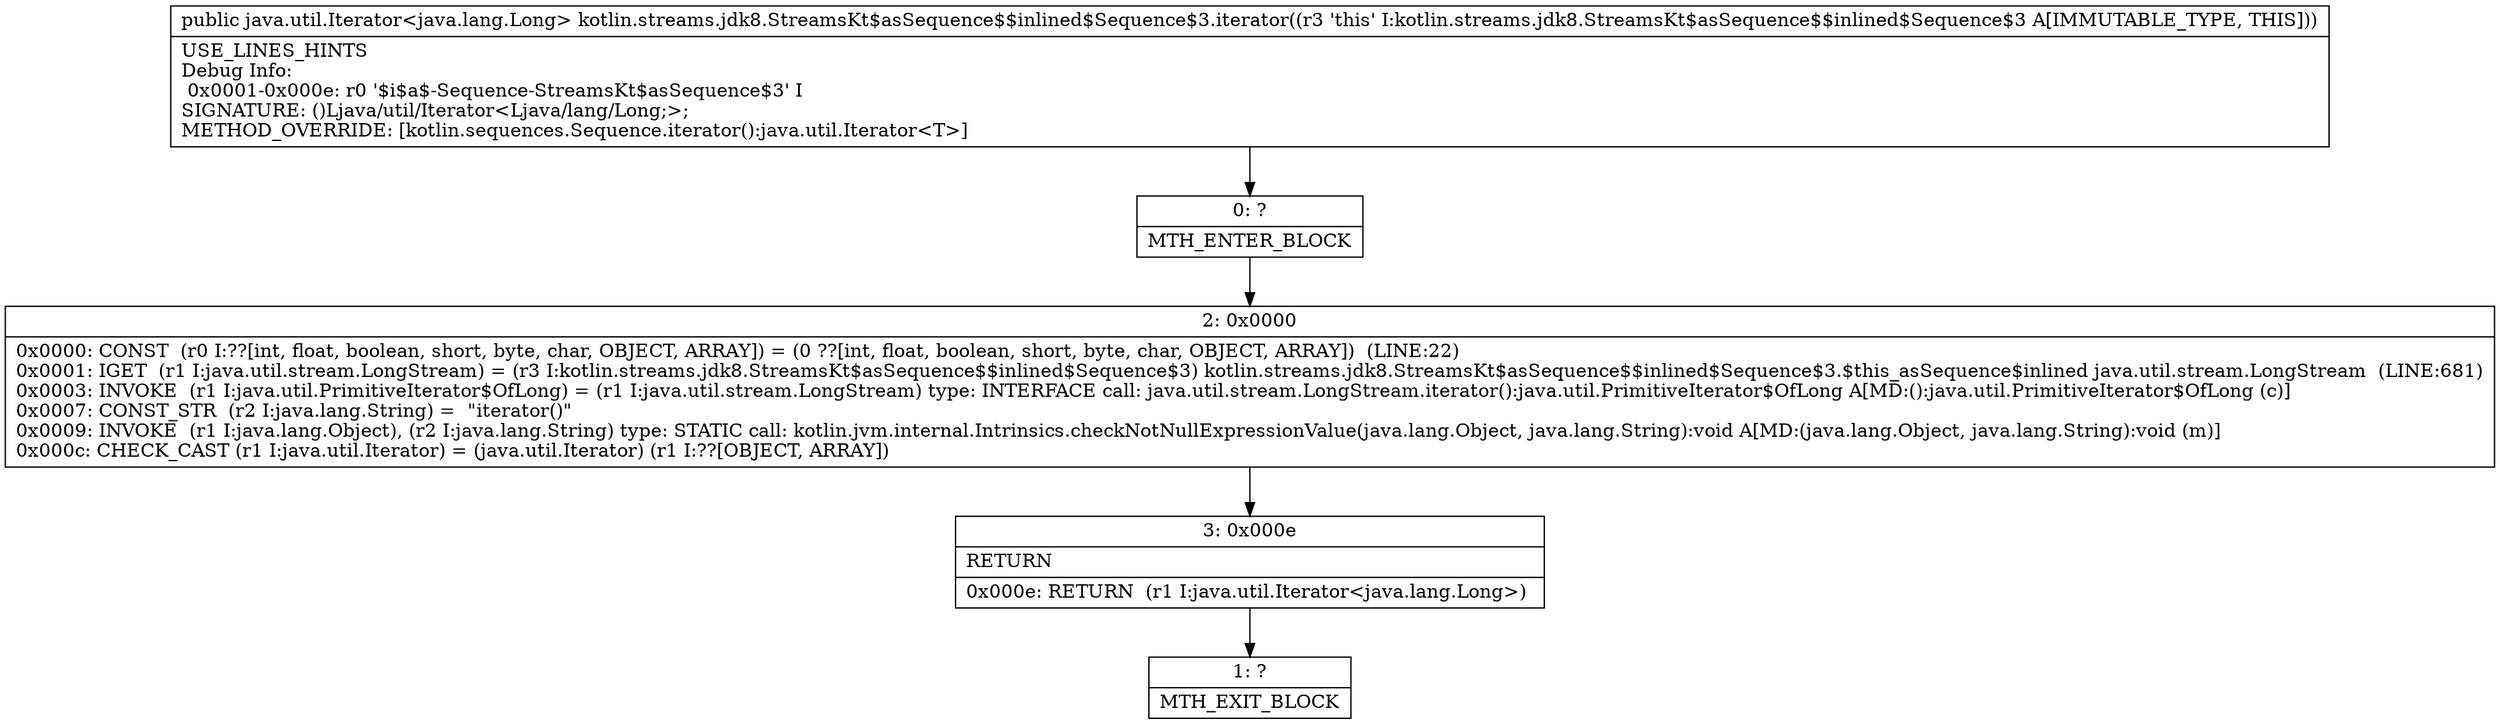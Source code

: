digraph "CFG forkotlin.streams.jdk8.StreamsKt$asSequence$$inlined$Sequence$3.iterator()Ljava\/util\/Iterator;" {
Node_0 [shape=record,label="{0\:\ ?|MTH_ENTER_BLOCK\l}"];
Node_2 [shape=record,label="{2\:\ 0x0000|0x0000: CONST  (r0 I:??[int, float, boolean, short, byte, char, OBJECT, ARRAY]) = (0 ??[int, float, boolean, short, byte, char, OBJECT, ARRAY])  (LINE:22)\l0x0001: IGET  (r1 I:java.util.stream.LongStream) = (r3 I:kotlin.streams.jdk8.StreamsKt$asSequence$$inlined$Sequence$3) kotlin.streams.jdk8.StreamsKt$asSequence$$inlined$Sequence$3.$this_asSequence$inlined java.util.stream.LongStream  (LINE:681)\l0x0003: INVOKE  (r1 I:java.util.PrimitiveIterator$OfLong) = (r1 I:java.util.stream.LongStream) type: INTERFACE call: java.util.stream.LongStream.iterator():java.util.PrimitiveIterator$OfLong A[MD:():java.util.PrimitiveIterator$OfLong (c)]\l0x0007: CONST_STR  (r2 I:java.lang.String) =  \"iterator()\" \l0x0009: INVOKE  (r1 I:java.lang.Object), (r2 I:java.lang.String) type: STATIC call: kotlin.jvm.internal.Intrinsics.checkNotNullExpressionValue(java.lang.Object, java.lang.String):void A[MD:(java.lang.Object, java.lang.String):void (m)]\l0x000c: CHECK_CAST (r1 I:java.util.Iterator) = (java.util.Iterator) (r1 I:??[OBJECT, ARRAY]) \l}"];
Node_3 [shape=record,label="{3\:\ 0x000e|RETURN\l|0x000e: RETURN  (r1 I:java.util.Iterator\<java.lang.Long\>) \l}"];
Node_1 [shape=record,label="{1\:\ ?|MTH_EXIT_BLOCK\l}"];
MethodNode[shape=record,label="{public java.util.Iterator\<java.lang.Long\> kotlin.streams.jdk8.StreamsKt$asSequence$$inlined$Sequence$3.iterator((r3 'this' I:kotlin.streams.jdk8.StreamsKt$asSequence$$inlined$Sequence$3 A[IMMUTABLE_TYPE, THIS]))  | USE_LINES_HINTS\lDebug Info:\l  0x0001\-0x000e: r0 '$i$a$\-Sequence\-StreamsKt$asSequence$3' I\lSIGNATURE: ()Ljava\/util\/Iterator\<Ljava\/lang\/Long;\>;\lMETHOD_OVERRIDE: [kotlin.sequences.Sequence.iterator():java.util.Iterator\<T\>]\l}"];
MethodNode -> Node_0;Node_0 -> Node_2;
Node_2 -> Node_3;
Node_3 -> Node_1;
}

